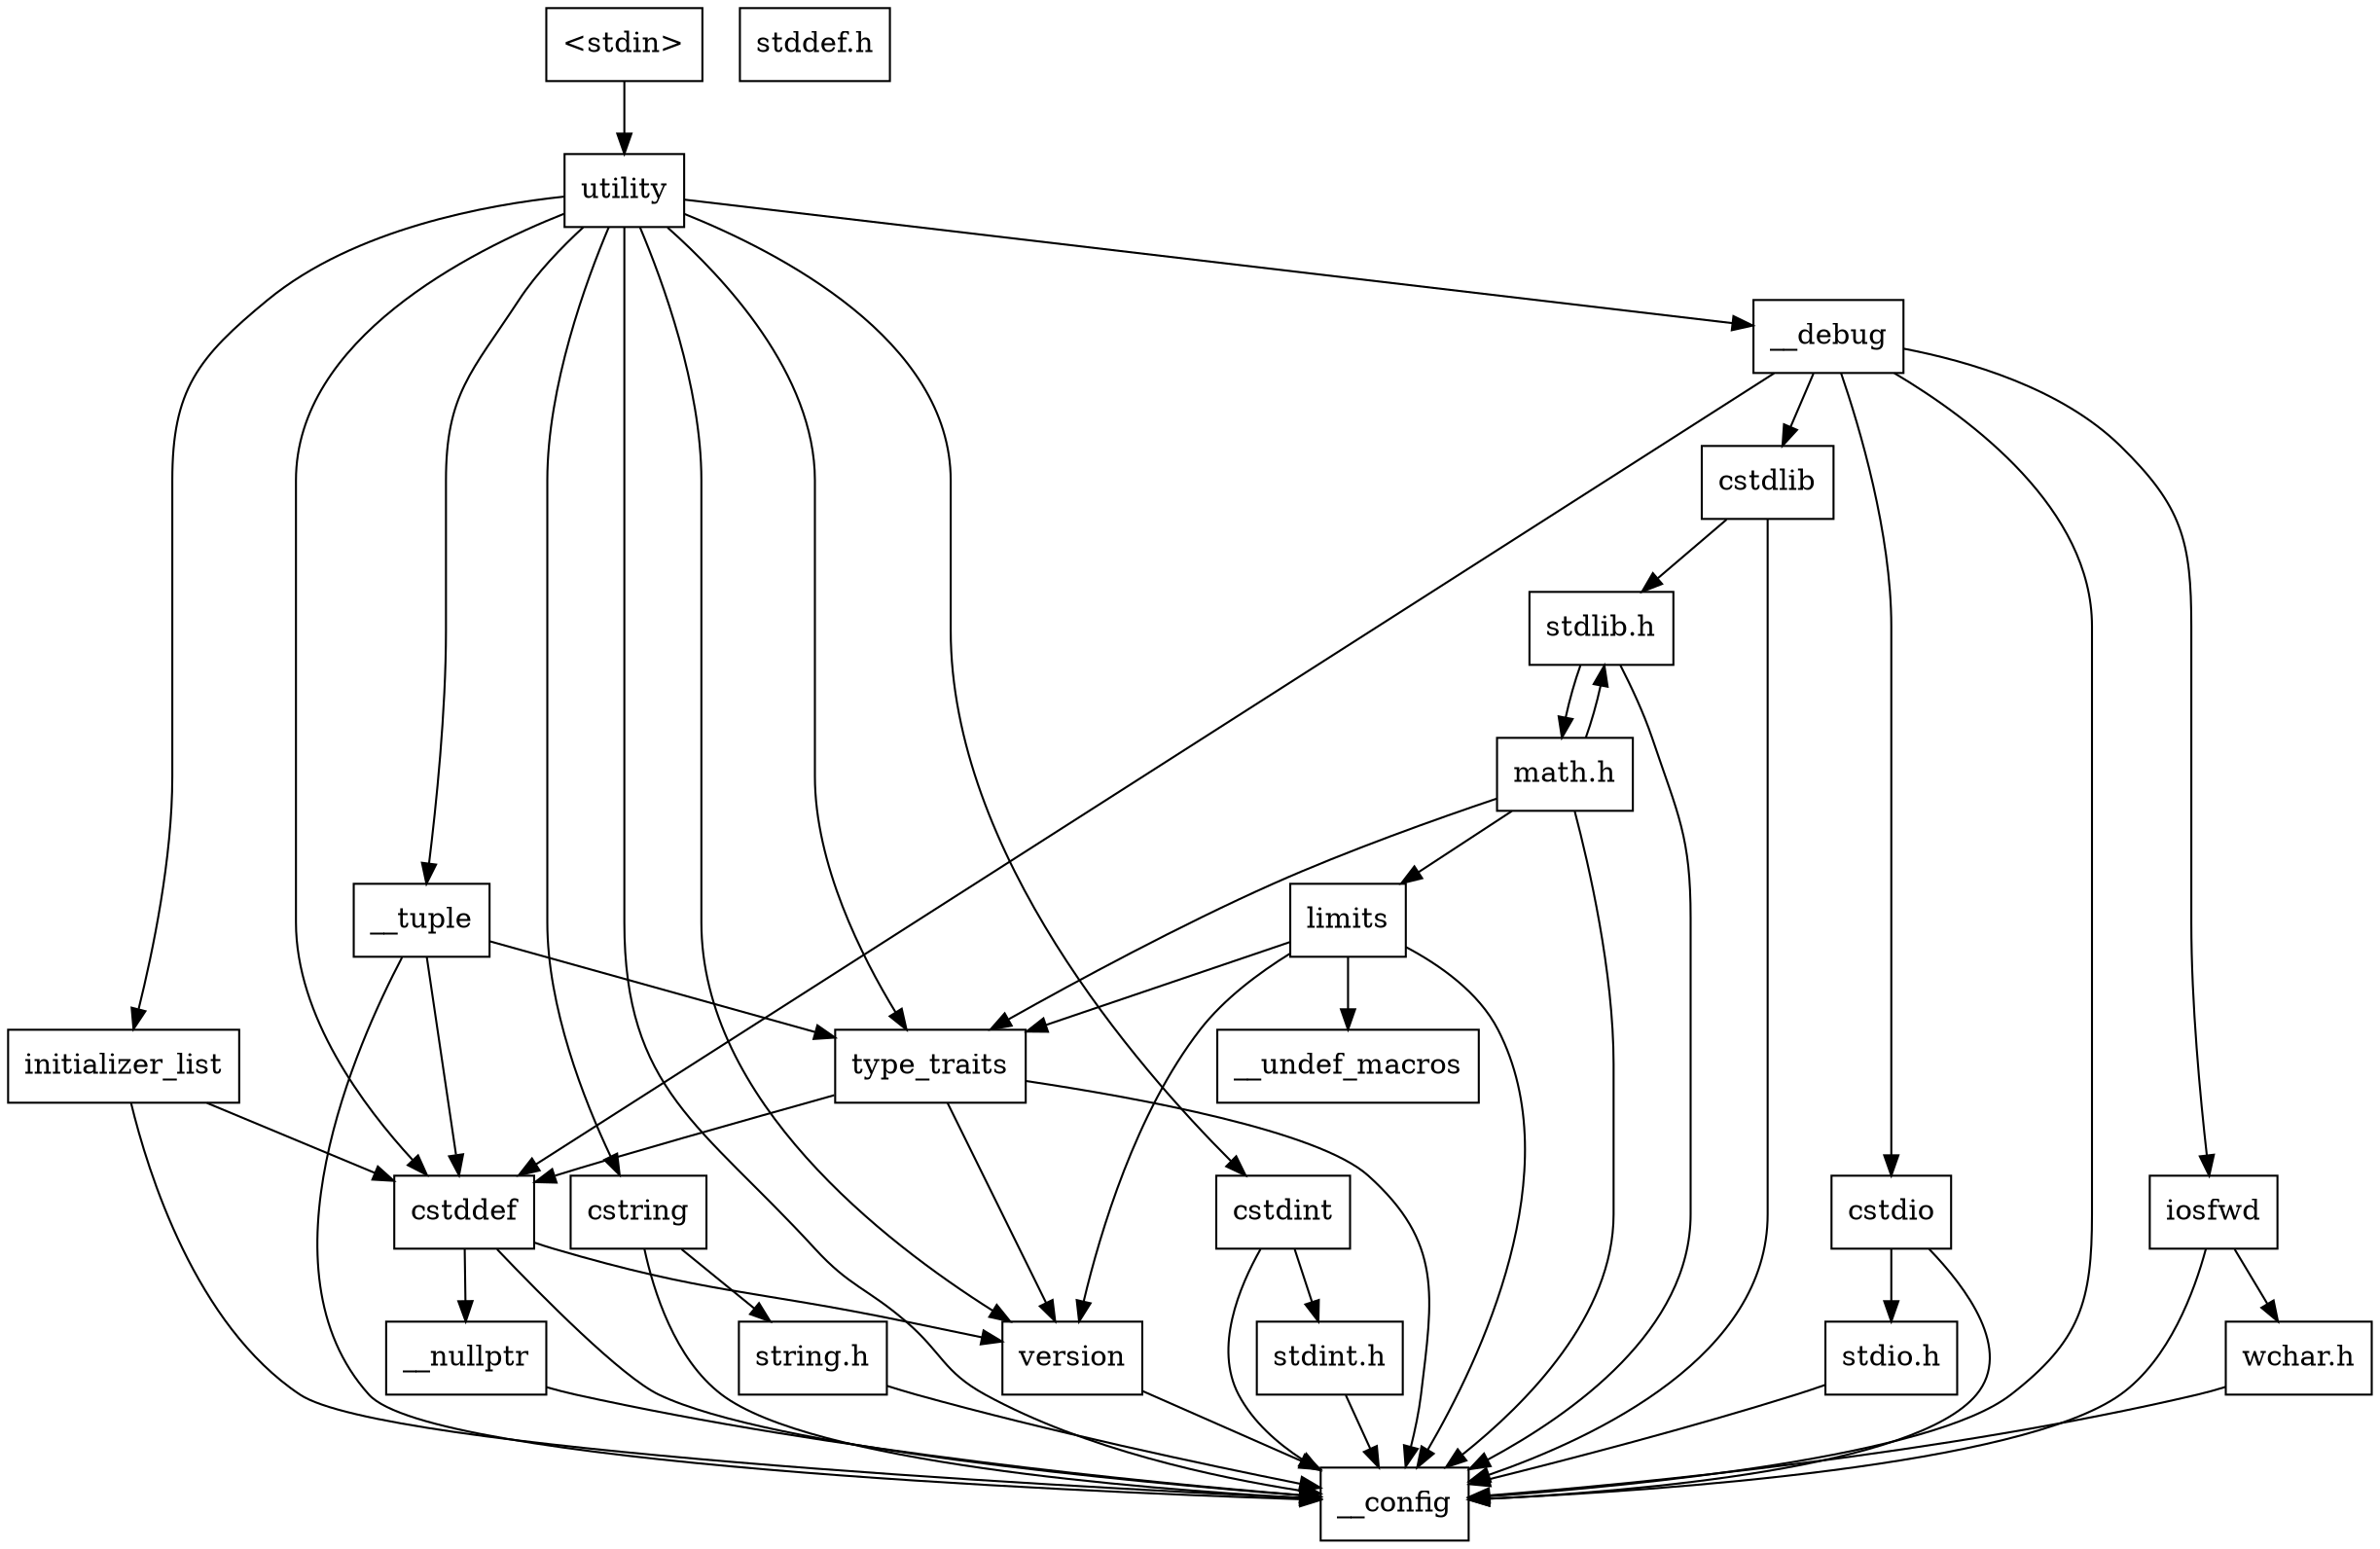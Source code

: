 digraph "dependencies" {
  header_0 [ shape="box", label="\<stdin\>" ];
  header_1 [ shape="box", label="utility" ];
  header_11 [ shape="box", label="__tuple" ];
  header_12 [ shape="box", label="cstddef" ];
  header_13 [ shape="box", label="version" ];
  header_16 [ shape="box", label="__nullptr" ];
  header_17 [ shape="box", label="type_traits" ];
  header_18 [ shape="box", label="initializer_list" ];
  header_19 [ shape="box", label="cstring" ];
  header_2 [ shape="box", label="__config" ];
  header_20 [ shape="box", label="string.h" ];
  header_23 [ shape="box", label="stddef.h" ];
  header_27 [ shape="box", label="cstdint" ];
  header_28 [ shape="box", label="stdint.h" ];
  header_36 [ shape="box", label="__debug" ];
  header_37 [ shape="box", label="iosfwd" ];
  header_38 [ shape="box", label="wchar.h" ];
  header_48 [ shape="box", label="cstdlib" ];
  header_49 [ shape="box", label="stdlib.h" ];
  header_74 [ shape="box", label="math.h" ];
  header_86 [ shape="box", label="limits" ];
  header_87 [ shape="box", label="__undef_macros" ];
  header_88 [ shape="box", label="cstdio" ];
  header_89 [ shape="box", label="stdio.h" ];
  header_74 -> header_17;
  header_74 -> header_2;
  header_74 -> header_86;
  header_74 -> header_49;
  header_49 -> header_2;
  header_49 -> header_74;
  header_48 -> header_2;
  header_48 -> header_49;
  header_0 -> header_1;
  header_1 -> header_17;
  header_1 -> header_11;
  header_1 -> header_12;
  header_1 -> header_13;
  header_1 -> header_36;
  header_1 -> header_27;
  header_1 -> header_18;
  header_1 -> header_19;
  header_1 -> header_2;
  header_28 -> header_2;
  header_27 -> header_2;
  header_27 -> header_28;
  header_20 -> header_2;
  header_38 -> header_2;
  header_36 -> header_37;
  header_36 -> header_88;
  header_36 -> header_2;
  header_36 -> header_12;
  header_36 -> header_48;
  header_37 -> header_2;
  header_37 -> header_38;
  header_89 -> header_2;
  header_88 -> header_89;
  header_88 -> header_2;
  header_86 -> header_2;
  header_86 -> header_17;
  header_86 -> header_87;
  header_86 -> header_13;
  header_16 -> header_2;
  header_17 -> header_2;
  header_17 -> header_12;
  header_17 -> header_13;
  header_11 -> header_17;
  header_11 -> header_2;
  header_11 -> header_12;
  header_12 -> header_16;
  header_12 -> header_2;
  header_12 -> header_13;
  header_13 -> header_2;
  header_18 -> header_2;
  header_18 -> header_12;
  header_19 -> header_2;
  header_19 -> header_20;
}